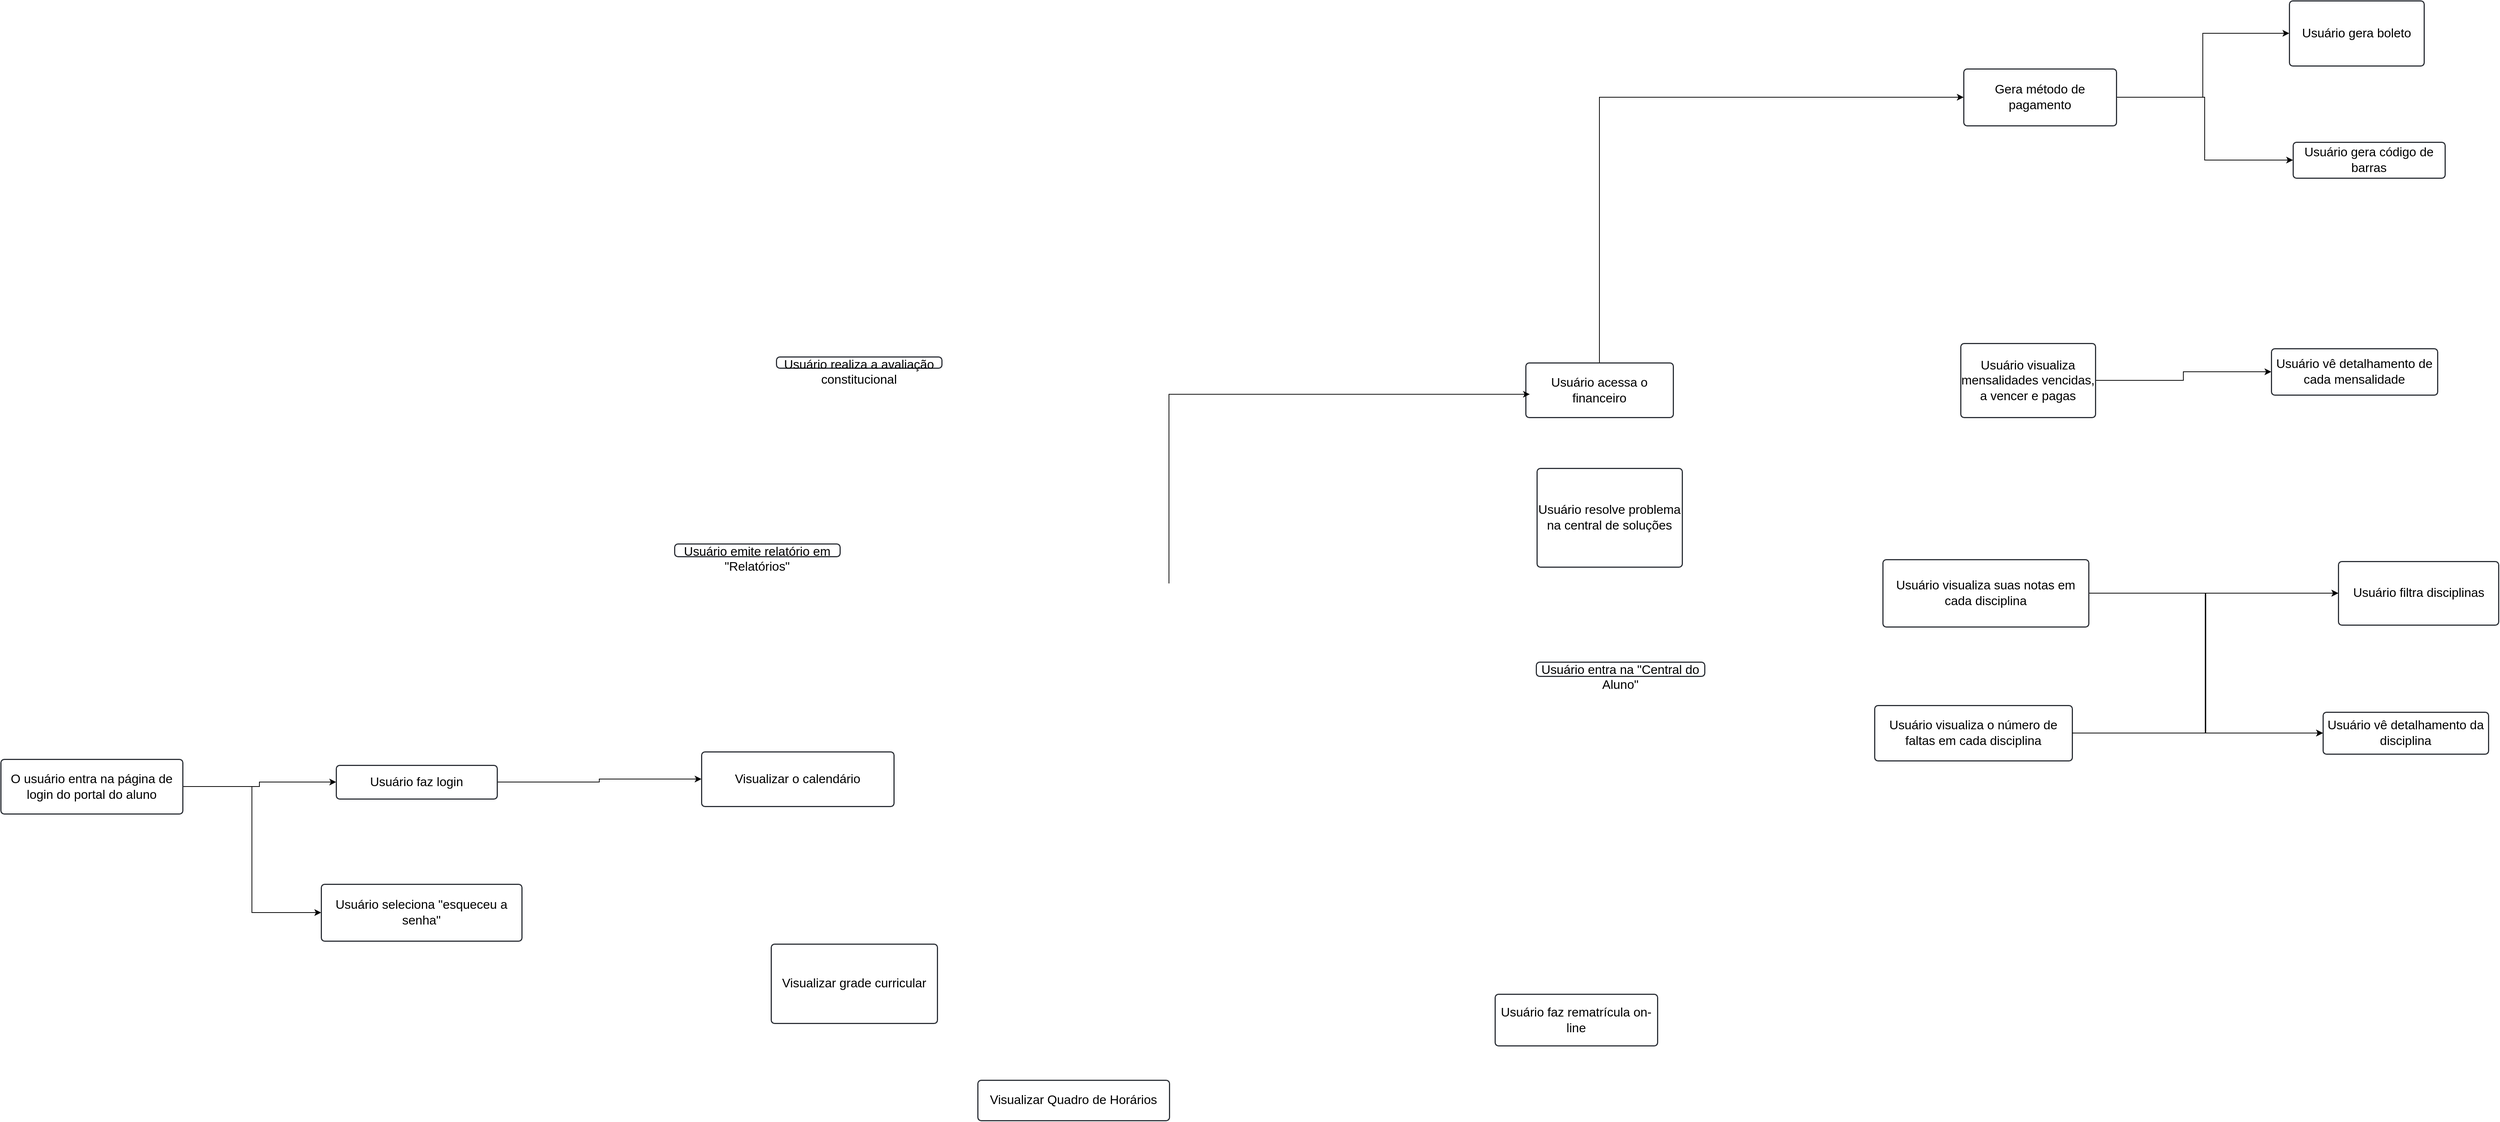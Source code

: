 <mxfile version="24.7.17">
  <diagram id="C5RBs43oDa-KdzZeNtuy" name="Page-1">
    <mxGraphModel dx="1973" dy="2339" grid="1" gridSize="10" guides="1" tooltips="1" connect="1" arrows="1" fold="1" page="1" pageScale="1" pageWidth="827" pageHeight="1169" math="0" shadow="0">
      <root>
        <mxCell id="WIyWlLk6GJQsqaUBKTNV-0" />
        <mxCell id="WIyWlLk6GJQsqaUBKTNV-1" parent="WIyWlLk6GJQsqaUBKTNV-0" />
        <mxCell id="rUnFUxkot40c6fo-Xuhl-10" value="" style="html=1;overflow=block;blockSpacing=1;whiteSpace=wrap;ellipse;container=1;pointerEvents=0;collapsible=0;recursiveResize=0;fontSize=13;spacing=0;strokeColor=#unset;fillOpacity=0;rounded=1;absoluteArcSize=1;arcSize=9;fillColor=#000000;strokeWidth=NaN;lucidId=Y.~frDhy4yKe;" vertex="1" parent="WIyWlLk6GJQsqaUBKTNV-1">
          <mxGeometry x="1080" y="-67" width="314" height="140" as="geometry" />
        </mxCell>
        <mxCell id="rUnFUxkot40c6fo-Xuhl-11" value="" style="html=1;overflow=block;blockSpacing=1;whiteSpace=wrap;ellipse;container=1;pointerEvents=0;collapsible=0;recursiveResize=0;fontSize=13;spacing=0;strokeColor=#unset;fillOpacity=0;rounded=1;absoluteArcSize=1;arcSize=9;fillColor=#000000;strokeWidth=NaN;lucidId=Q~~ft_3wy2R-;" vertex="1" parent="WIyWlLk6GJQsqaUBKTNV-1">
          <mxGeometry x="1530" y="-60" width="284" height="103" as="geometry" />
        </mxCell>
        <mxCell id="rUnFUxkot40c6fo-Xuhl-12" value="" style="html=1;overflow=block;blockSpacing=1;whiteSpace=wrap;ellipse;container=1;pointerEvents=0;collapsible=0;recursiveResize=0;fontSize=13;spacing=0;strokeColor=#unset;fillOpacity=0;rounded=1;absoluteArcSize=1;arcSize=9;fillColor=#000000;strokeWidth=NaN;lucidId=Eaag7vFq_rkK;" vertex="1" parent="WIyWlLk6GJQsqaUBKTNV-1">
          <mxGeometry x="1500" y="75" width="358" height="141" as="geometry" />
        </mxCell>
        <mxCell id="rUnFUxkot40c6fo-Xuhl-13" value="" style="html=1;overflow=block;blockSpacing=1;whiteSpace=wrap;ellipse;container=1;pointerEvents=0;collapsible=0;recursiveResize=0;fontSize=13;spacing=0;strokeColor=#unset;fillOpacity=0;rounded=1;absoluteArcSize=1;arcSize=9;fillColor=#000000;strokeWidth=NaN;lucidId=mcageydQGY9z;" vertex="1" parent="WIyWlLk6GJQsqaUBKTNV-1">
          <mxGeometry x="2010" y="-105" width="343" height="142" as="geometry" />
        </mxCell>
        <mxCell id="rUnFUxkot40c6fo-Xuhl-14" value="" style="html=1;overflow=block;blockSpacing=1;whiteSpace=wrap;ellipse;container=1;pointerEvents=0;collapsible=0;recursiveResize=0;fontSize=13;spacing=0;strokeColor=#unset;fillOpacity=0;rounded=1;absoluteArcSize=1;arcSize=9;fillColor=#000000;strokeWidth=NaN;lucidId=ddagG1QzPClm;" vertex="1" parent="WIyWlLk6GJQsqaUBKTNV-1">
          <mxGeometry x="2115" y="154" width="296" height="133" as="geometry" />
        </mxCell>
        <mxCell id="rUnFUxkot40c6fo-Xuhl-15" value="" style="html=1;overflow=block;blockSpacing=1;whiteSpace=wrap;ellipse;container=1;pointerEvents=0;collapsible=0;recursiveResize=0;fontSize=13;spacing=0;strokeColor=#unset;fillOpacity=0;rounded=1;absoluteArcSize=1;arcSize=9;fillColor=#000000;strokeWidth=NaN;lucidId=NdagpB1rLRM-;" vertex="1" parent="WIyWlLk6GJQsqaUBKTNV-1">
          <mxGeometry x="2385" y="336" width="341" height="143" as="geometry" />
        </mxCell>
        <mxCell id="rUnFUxkot40c6fo-Xuhl-16" value="" style="html=1;overflow=block;blockSpacing=1;whiteSpace=wrap;ellipse;container=1;pointerEvents=0;collapsible=0;recursiveResize=0;fontSize=13;spacing=0;strokeColor=#unset;fillOpacity=0;rounded=1;absoluteArcSize=1;arcSize=9;fillColor=#000000;strokeWidth=NaN;lucidId=jeagK1TZLon7;" vertex="1" parent="WIyWlLk6GJQsqaUBKTNV-1">
          <mxGeometry x="3090" y="214" width="289" height="143" as="geometry" />
        </mxCell>
        <mxCell id="rUnFUxkot40c6fo-Xuhl-17" value="" style="html=1;overflow=block;blockSpacing=1;whiteSpace=wrap;ellipse;container=1;pointerEvents=0;collapsible=0;recursiveResize=0;fontSize=13;spacing=0;strokeColor=#unset;fillOpacity=0;rounded=1;absoluteArcSize=1;arcSize=9;fillColor=#000000;strokeWidth=NaN;lucidId=YeagIgFy~XO2;" vertex="1" parent="WIyWlLk6GJQsqaUBKTNV-1">
          <mxGeometry x="3592" y="-151" width="352" height="153" as="geometry" />
        </mxCell>
        <mxCell id="rUnFUxkot40c6fo-Xuhl-38" value="Usuário visualiza o número de faltas em cada disciplina" style="html=1;overflow=block;blockSpacing=1;whiteSpace=wrap;fontSize=16.7;spacing=0;strokeColor=#282c33;strokeOpacity=100;fillOpacity=100;rounded=1;absoluteArcSize=1;arcSize=9;fillColor=#ffffff;strokeWidth=1.5;lucidId=Zeag9wcReGp1;" vertex="1" parent="rUnFUxkot40c6fo-Xuhl-17">
          <mxGeometry x="28" y="46" width="264" height="74" as="geometry" />
        </mxCell>
        <mxCell id="rUnFUxkot40c6fo-Xuhl-18" value="" style="html=1;overflow=block;blockSpacing=1;whiteSpace=wrap;ellipse;container=1;pointerEvents=0;collapsible=0;recursiveResize=0;fontSize=13;spacing=0;strokeColor=#unset;fillOpacity=0;rounded=1;absoluteArcSize=1;arcSize=9;fillColor=#000000;strokeWidth=NaN;lucidId=RfagXSF.b_IG;" vertex="1" parent="WIyWlLk6GJQsqaUBKTNV-1">
          <mxGeometry x="3585" y="-373" width="367" height="172" as="geometry" />
        </mxCell>
        <mxCell id="rUnFUxkot40c6fo-Xuhl-19" value="" style="html=1;overflow=block;blockSpacing=1;whiteSpace=wrap;ellipse;container=1;pointerEvents=0;collapsible=0;recursiveResize=0;fontSize=13;spacing=0;strokeColor=#unset;fillOpacity=0;rounded=1;absoluteArcSize=1;arcSize=9;fillColor=#000000;strokeWidth=NaN;lucidId=-nagajI_LvL3;" vertex="1" parent="WIyWlLk6GJQsqaUBKTNV-1">
          <mxGeometry x="3131" y="-443" width="270" height="122" as="geometry" />
        </mxCell>
        <mxCell id="rUnFUxkot40c6fo-Xuhl-20" value="" style="html=1;overflow=block;blockSpacing=1;whiteSpace=wrap;ellipse;container=1;pointerEvents=0;collapsible=0;recursiveResize=0;fontSize=13;spacing=0;strokeColor=#unset;fillOpacity=0;rounded=1;absoluteArcSize=1;arcSize=9;fillColor=#000000;strokeWidth=NaN;lucidId=WpagX4FR4gD3;" vertex="1" parent="WIyWlLk6GJQsqaUBKTNV-1">
          <mxGeometry x="3121" y="-608" width="263" height="102" as="geometry" />
        </mxCell>
        <mxCell id="rUnFUxkot40c6fo-Xuhl-21" value="" style="html=1;overflow=block;blockSpacing=1;whiteSpace=wrap;ellipse;container=1;pointerEvents=0;collapsible=0;recursiveResize=0;fontSize=13;spacing=0;strokeColor=#unset;fillOpacity=0;rounded=1;absoluteArcSize=1;arcSize=9;fillColor=#000000;strokeWidth=NaN;lucidId=PqagYd1Hs4T0;" vertex="1" parent="WIyWlLk6GJQsqaUBKTNV-1">
          <mxGeometry x="2116" y="-615" width="294" height="116" as="geometry" />
        </mxCell>
        <mxCell id="rUnFUxkot40c6fo-Xuhl-22" value="" style="html=1;overflow=block;blockSpacing=1;whiteSpace=wrap;ellipse;container=1;pointerEvents=0;collapsible=0;recursiveResize=0;fontSize=13;spacing=0;strokeColor=#unset;fillOpacity=0;rounded=1;absoluteArcSize=1;arcSize=9;fillColor=#000000;strokeWidth=NaN;lucidId=uragK32LG8al;" vertex="1" parent="WIyWlLk6GJQsqaUBKTNV-1">
          <mxGeometry x="1980" y="-375" width="294" height="133" as="geometry" />
        </mxCell>
        <mxCell id="rUnFUxkot40c6fo-Xuhl-23" value="" style="html=1;overflow=block;blockSpacing=1;whiteSpace=wrap;ellipse;container=1;pointerEvents=0;collapsible=0;recursiveResize=0;fontSize=13;spacing=0;strokeColor=#unset;fillOpacity=0;rounded=1;absoluteArcSize=1;arcSize=9;fillColor=#000000;strokeWidth=NaN;lucidId=~MagYrt4~OjG;" vertex="1" parent="WIyWlLk6GJQsqaUBKTNV-1">
          <mxGeometry x="4144" y="-1095" width="240" height="109" as="geometry" />
        </mxCell>
        <mxCell id="rUnFUxkot40c6fo-Xuhl-24" value="" style="html=1;overflow=block;blockSpacing=1;whiteSpace=wrap;ellipse;container=1;pointerEvents=0;collapsible=0;recursiveResize=0;fontSize=13;spacing=0;strokeColor=#unset;fillOpacity=0;rounded=1;absoluteArcSize=1;arcSize=9;fillColor=#000000;strokeWidth=NaN;lucidId=FNagKLXwvpPt;" vertex="1" parent="WIyWlLk6GJQsqaUBKTNV-1">
          <mxGeometry x="4144" y="-891" width="271" height="91" as="geometry" />
        </mxCell>
        <mxCell id="rUnFUxkot40c6fo-Xuhl-25" value="" style="html=1;overflow=block;blockSpacing=1;whiteSpace=wrap;ellipse;container=1;pointerEvents=0;collapsible=0;recursiveResize=0;fontSize=13;spacing=0;strokeColor=#unset;fillOpacity=0;rounded=1;absoluteArcSize=1;arcSize=9;fillColor=#000000;strokeWidth=NaN;lucidId=ROag3yyd6gWR;" vertex="1" parent="WIyWlLk6GJQsqaUBKTNV-1">
          <mxGeometry x="3705" y="-625" width="240" height="122" as="geometry" />
        </mxCell>
        <mxCell id="rUnFUxkot40c6fo-Xuhl-26" value="" style="html=1;overflow=block;blockSpacing=1;whiteSpace=wrap;ellipse;container=1;pointerEvents=0;collapsible=0;recursiveResize=0;fontSize=13;spacing=0;strokeColor=#unset;fillOpacity=0;rounded=1;absoluteArcSize=1;arcSize=9;fillColor=#000000;strokeWidth=NaN;lucidId=_PagpBcSsMX9;" vertex="1" parent="WIyWlLk6GJQsqaUBKTNV-1">
          <mxGeometry x="3705" y="-1016" width="272" height="137" as="geometry" />
        </mxCell>
        <mxCell id="rUnFUxkot40c6fo-Xuhl-27" value="" style="html=1;overflow=block;blockSpacing=1;whiteSpace=wrap;ellipse;container=1;pointerEvents=0;collapsible=0;recursiveResize=0;fontSize=13;spacing=0;strokeColor=#unset;fillOpacity=0;rounded=1;absoluteArcSize=1;arcSize=9;fillColor=#000000;strokeWidth=NaN;lucidId=KSagWHLwqx-Q;" vertex="1" parent="WIyWlLk6GJQsqaUBKTNV-1">
          <mxGeometry x="4099" y="-630" width="296" height="132" as="geometry" />
        </mxCell>
        <mxCell id="rUnFUxkot40c6fo-Xuhl-28" value="" style="html=1;overflow=block;blockSpacing=1;whiteSpace=wrap;ellipse;container=1;pointerEvents=0;collapsible=0;recursiveResize=0;fontSize=13;spacing=0;strokeColor=#unset;fillOpacity=0;rounded=1;absoluteArcSize=1;arcSize=9;fillColor=#000000;strokeWidth=NaN;lucidId=V_agjKaJFIL0;" vertex="1" parent="WIyWlLk6GJQsqaUBKTNV-1">
          <mxGeometry x="4204" y="-328" width="285" height="122" as="geometry" />
        </mxCell>
        <mxCell id="rUnFUxkot40c6fo-Xuhl-62" value="Usuário filtra disciplinas" style="html=1;overflow=block;blockSpacing=1;whiteSpace=wrap;fontSize=16.7;spacing=0;strokeColor=#282c33;strokeOpacity=100;fillOpacity=100;rounded=1;absoluteArcSize=1;arcSize=9;fillColor=#ffffff;strokeWidth=1.5;lucidId=X_agms8F3l3b;" vertex="1" parent="rUnFUxkot40c6fo-Xuhl-28">
          <mxGeometry x="35.5" y="30.5" width="214" height="85" as="geometry" />
        </mxCell>
        <mxCell id="rUnFUxkot40c6fo-Xuhl-29" value="" style="html=1;overflow=block;blockSpacing=1;whiteSpace=wrap;ellipse;container=1;pointerEvents=0;collapsible=0;recursiveResize=0;fontSize=13;spacing=0;strokeColor=#unset;fillOpacity=0;rounded=1;absoluteArcSize=1;arcSize=9;fillColor=#000000;strokeWidth=NaN;lucidId=S.agqyD3YTH9;" vertex="1" parent="WIyWlLk6GJQsqaUBKTNV-1">
          <mxGeometry x="4179" y="-159" width="295" height="146" as="geometry" />
        </mxCell>
        <mxCell id="rUnFUxkot40c6fo-Xuhl-30" value="" style="html=1;overflow=block;blockSpacing=1;whiteSpace=wrap;ellipse;container=1;pointerEvents=0;collapsible=0;recursiveResize=0;fontSize=13;spacing=0;strokeColor=#unset;fillOpacity=0;rounded=1;absoluteArcSize=1;arcSize=9;fillColor=#000000;strokeWidth=NaN;lucidId=fabg-TmvuDj1;" vertex="1" parent="WIyWlLk6GJQsqaUBKTNV-1">
          <mxGeometry x="3131" y="-232" width="300" height="152" as="geometry" />
        </mxCell>
        <mxCell id="rUnFUxkot40c6fo-Xuhl-74" style="edgeStyle=orthogonalEdgeStyle;rounded=0;orthogonalLoop=1;jettySize=auto;html=1;exitX=1;exitY=0.5;exitDx=0;exitDy=0;entryX=0;entryY=0.5;entryDx=0;entryDy=0;" edge="1" parent="WIyWlLk6GJQsqaUBKTNV-1" source="rUnFUxkot40c6fo-Xuhl-31" target="rUnFUxkot40c6fo-Xuhl-32">
          <mxGeometry relative="1" as="geometry" />
        </mxCell>
        <mxCell id="rUnFUxkot40c6fo-Xuhl-76" style="edgeStyle=orthogonalEdgeStyle;rounded=0;orthogonalLoop=1;jettySize=auto;html=1;exitX=1;exitY=0.5;exitDx=0;exitDy=0;entryX=0;entryY=0.5;entryDx=0;entryDy=0;" edge="1" parent="WIyWlLk6GJQsqaUBKTNV-1" source="rUnFUxkot40c6fo-Xuhl-31" target="rUnFUxkot40c6fo-Xuhl-33">
          <mxGeometry relative="1" as="geometry" />
        </mxCell>
        <mxCell id="rUnFUxkot40c6fo-Xuhl-31" value="O usuário entra na página de login do portal do aluno" style="html=1;overflow=block;blockSpacing=1;whiteSpace=wrap;fontSize=16.7;spacing=0;strokeColor=#282c33;strokeOpacity=100;fillOpacity=100;rounded=1;absoluteArcSize=1;arcSize=9;fillColor=#ffffff;strokeWidth=1.5;lucidId=Z.~flUUPtOPQ;" vertex="1" parent="WIyWlLk6GJQsqaUBKTNV-1">
          <mxGeometry x="1117" y="-33" width="243" height="73" as="geometry" />
        </mxCell>
        <mxCell id="rUnFUxkot40c6fo-Xuhl-77" style="edgeStyle=orthogonalEdgeStyle;rounded=0;orthogonalLoop=1;jettySize=auto;html=1;exitX=1;exitY=0.5;exitDx=0;exitDy=0;" edge="1" parent="WIyWlLk6GJQsqaUBKTNV-1" source="rUnFUxkot40c6fo-Xuhl-32" target="rUnFUxkot40c6fo-Xuhl-34">
          <mxGeometry relative="1" as="geometry" />
        </mxCell>
        <mxCell id="rUnFUxkot40c6fo-Xuhl-32" value="Usuário faz login" style="html=1;overflow=block;blockSpacing=1;whiteSpace=wrap;fontSize=16.7;spacing=0;strokeColor=#282c33;strokeOpacity=100;fillOpacity=100;rounded=1;absoluteArcSize=1;arcSize=9;fillColor=#ffffff;strokeWidth=1.5;lucidId=R~~fp7Px24~a;" vertex="1" parent="WIyWlLk6GJQsqaUBKTNV-1">
          <mxGeometry x="1565" y="-25" width="215" height="45" as="geometry" />
        </mxCell>
        <mxCell id="rUnFUxkot40c6fo-Xuhl-33" value="Usuário seleciona &quot;esqueceu a senha&quot;" style="html=1;overflow=block;blockSpacing=1;whiteSpace=wrap;fontSize=16.7;spacing=0;strokeColor=#282c33;strokeOpacity=100;fillOpacity=100;rounded=1;absoluteArcSize=1;arcSize=9;fillColor=#ffffff;strokeWidth=1.5;lucidId=Gaag.V0q0CBY;" vertex="1" parent="WIyWlLk6GJQsqaUBKTNV-1">
          <mxGeometry x="1545" y="134" width="268" height="76" as="geometry" />
        </mxCell>
        <mxCell id="rUnFUxkot40c6fo-Xuhl-34" value="Visualizar o calendário" style="html=1;overflow=block;blockSpacing=1;whiteSpace=wrap;fontSize=16.7;spacing=0;strokeColor=#282c33;strokeOpacity=100;fillOpacity=100;rounded=1;absoluteArcSize=1;arcSize=9;fillColor=#ffffff;strokeWidth=1.5;lucidId=ncag5nSuH~FQ;" vertex="1" parent="WIyWlLk6GJQsqaUBKTNV-1">
          <mxGeometry x="2053" y="-43" width="257" height="73" as="geometry" />
        </mxCell>
        <mxCell id="rUnFUxkot40c6fo-Xuhl-35" value="Visualizar grade curricular" style="html=1;overflow=block;blockSpacing=1;whiteSpace=wrap;fontSize=16.7;spacing=0;strokeColor=#282c33;strokeOpacity=100;fillOpacity=100;rounded=1;absoluteArcSize=1;arcSize=9;fillColor=#ffffff;strokeWidth=1.5;lucidId=edagFw2vyw.m;" vertex="1" parent="WIyWlLk6GJQsqaUBKTNV-1">
          <mxGeometry x="2146" y="214" width="222" height="106" as="geometry" />
        </mxCell>
        <mxCell id="rUnFUxkot40c6fo-Xuhl-36" value="Visualizar Quadro de Horários" style="html=1;overflow=block;blockSpacing=1;whiteSpace=wrap;fontSize=16.7;spacing=0;strokeColor=#282c33;strokeOpacity=100;fillOpacity=100;rounded=1;absoluteArcSize=1;arcSize=9;fillColor=#ffffff;strokeWidth=1.5;lucidId=OdageunkFL4_;" vertex="1" parent="WIyWlLk6GJQsqaUBKTNV-1">
          <mxGeometry x="2422" y="396" width="256" height="54" as="geometry" />
        </mxCell>
        <mxCell id="rUnFUxkot40c6fo-Xuhl-37" value="Usuário faz rematrícula on-line" style="html=1;overflow=block;blockSpacing=1;whiteSpace=wrap;fontSize=16.7;spacing=0;strokeColor=#282c33;strokeOpacity=100;fillOpacity=100;rounded=1;absoluteArcSize=1;arcSize=9;fillColor=#ffffff;strokeWidth=1.5;lucidId=keagAF9mJs9q;" vertex="1" parent="WIyWlLk6GJQsqaUBKTNV-1">
          <mxGeometry x="3113" y="281" width="217" height="69" as="geometry" />
        </mxCell>
        <mxCell id="rUnFUxkot40c6fo-Xuhl-86" style="edgeStyle=orthogonalEdgeStyle;rounded=0;orthogonalLoop=1;jettySize=auto;html=1;exitX=1;exitY=0.5;exitDx=0;exitDy=0;entryX=0;entryY=0.5;entryDx=0;entryDy=0;" edge="1" parent="WIyWlLk6GJQsqaUBKTNV-1" source="rUnFUxkot40c6fo-Xuhl-38" target="rUnFUxkot40c6fo-Xuhl-63">
          <mxGeometry relative="1" as="geometry" />
        </mxCell>
        <mxCell id="rUnFUxkot40c6fo-Xuhl-88" style="edgeStyle=orthogonalEdgeStyle;rounded=0;orthogonalLoop=1;jettySize=auto;html=1;exitX=1;exitY=0.5;exitDx=0;exitDy=0;entryX=0;entryY=0.5;entryDx=0;entryDy=0;" edge="1" parent="WIyWlLk6GJQsqaUBKTNV-1" source="rUnFUxkot40c6fo-Xuhl-39" target="rUnFUxkot40c6fo-Xuhl-62">
          <mxGeometry relative="1" as="geometry" />
        </mxCell>
        <mxCell id="rUnFUxkot40c6fo-Xuhl-89" style="edgeStyle=orthogonalEdgeStyle;rounded=0;orthogonalLoop=1;jettySize=auto;html=1;exitX=1;exitY=0.5;exitDx=0;exitDy=0;entryX=0;entryY=0.5;entryDx=0;entryDy=0;" edge="1" parent="WIyWlLk6GJQsqaUBKTNV-1" source="rUnFUxkot40c6fo-Xuhl-39" target="rUnFUxkot40c6fo-Xuhl-63">
          <mxGeometry relative="1" as="geometry" />
        </mxCell>
        <mxCell id="rUnFUxkot40c6fo-Xuhl-39" value="Usuário visualiza suas notas em cada disciplina" style="html=1;overflow=block;blockSpacing=1;whiteSpace=wrap;fontSize=16.7;spacing=0;strokeColor=#282c33;strokeOpacity=100;fillOpacity=100;rounded=1;absoluteArcSize=1;arcSize=9;fillColor=#ffffff;strokeWidth=1.5;lucidId=TfagR_.VnuLy;" vertex="1" parent="WIyWlLk6GJQsqaUBKTNV-1">
          <mxGeometry x="3631" y="-300" width="275" height="90" as="geometry" />
        </mxCell>
        <mxCell id="rUnFUxkot40c6fo-Xuhl-43" value="Usuário resolve problema na central de soluções" style="html=1;overflow=block;blockSpacing=1;whiteSpace=wrap;fontSize=16.7;spacing=0;strokeColor=#282c33;strokeOpacity=100;fillOpacity=100;rounded=1;absoluteArcSize=1;arcSize=9;fillColor=#ffffff;strokeWidth=1.5;lucidId=aoag3U4Fi8WB;" vertex="1" parent="WIyWlLk6GJQsqaUBKTNV-1">
          <mxGeometry x="3169" y="-422" width="194" height="132" as="geometry" />
        </mxCell>
        <mxCell id="rUnFUxkot40c6fo-Xuhl-79" style="edgeStyle=orthogonalEdgeStyle;rounded=0;orthogonalLoop=1;jettySize=auto;html=1;exitX=0.5;exitY=0;exitDx=0;exitDy=0;entryX=0;entryY=0.5;entryDx=0;entryDy=0;" edge="1" parent="WIyWlLk6GJQsqaUBKTNV-1" source="rUnFUxkot40c6fo-Xuhl-44" target="rUnFUxkot40c6fo-Xuhl-55">
          <mxGeometry relative="1" as="geometry" />
        </mxCell>
        <mxCell id="rUnFUxkot40c6fo-Xuhl-44" value="Usuário acessa o financeiro" style="html=1;overflow=block;blockSpacing=1;whiteSpace=wrap;fontSize=16.7;spacing=0;strokeColor=#282c33;strokeOpacity=100;fillOpacity=100;rounded=1;absoluteArcSize=1;arcSize=9;fillColor=#ffffff;strokeWidth=1.5;lucidId=XpagvJWb4Kwn;" vertex="1" parent="WIyWlLk6GJQsqaUBKTNV-1">
          <mxGeometry x="3154" y="-563" width="197" height="73" as="geometry" />
        </mxCell>
        <mxCell id="rUnFUxkot40c6fo-Xuhl-45" value="Usuário realiza a avaliação constitucional" style="html=1;overflow=block;blockSpacing=1;whiteSpace=wrap;fontSize=16.7;spacing=0;strokeColor=#282c33;strokeOpacity=100;fillOpacity=100;rounded=1;absoluteArcSize=1;arcSize=9;fillColor=#ffffff;strokeWidth=1.5;lucidId=QqagB81cPDgH;" vertex="1" parent="WIyWlLk6GJQsqaUBKTNV-1">
          <mxGeometry x="2153" y="-571" width="221" height="15" as="geometry" />
        </mxCell>
        <mxCell id="rUnFUxkot40c6fo-Xuhl-46" value="Usuário emite relatório em &quot;Relatórios&quot;" style="html=1;overflow=block;blockSpacing=1;whiteSpace=wrap;fontSize=16.7;spacing=0;strokeColor=#282c33;strokeOpacity=100;fillOpacity=100;rounded=1;absoluteArcSize=1;arcSize=9;fillColor=#ffffff;strokeWidth=1.5;lucidId=wragig0bG9mm;" vertex="1" parent="WIyWlLk6GJQsqaUBKTNV-1">
          <mxGeometry x="2017" y="-321" width="221" height="17" as="geometry" />
        </mxCell>
        <mxCell id="rUnFUxkot40c6fo-Xuhl-78" style="edgeStyle=orthogonalEdgeStyle;rounded=0;orthogonalLoop=1;jettySize=auto;html=1;entryX=0;entryY=1;entryDx=0;entryDy=0;" edge="1" parent="WIyWlLk6GJQsqaUBKTNV-1" source="rUnFUxkot40c6fo-Xuhl-47" target="rUnFUxkot40c6fo-Xuhl-20">
          <mxGeometry relative="1" as="geometry">
            <Array as="points">
              <mxPoint x="2678" y="-521" />
            </Array>
          </mxGeometry>
        </mxCell>
        <mxCell id="rUnFUxkot40c6fo-Xuhl-47" value="" style="html=1;overflow=block;blockSpacing=1;whiteSpace=wrap;shape=image;fontSize=13;spacing=3.8;strokeColor=none;strokeOpacity=100;strokeWidth=0;image=https://images.lucid.app/images/fc248193-4248-4368-8458-c6787289c99e/content;imageAspect=0;lucidId=vtag-zUSx_gt;" vertex="1" parent="WIyWlLk6GJQsqaUBKTNV-1">
          <mxGeometry x="2565" y="-268" width="225" height="225" as="geometry" />
        </mxCell>
        <mxCell id="rUnFUxkot40c6fo-Xuhl-52" value="Usuário gera boleto" style="html=1;overflow=block;blockSpacing=1;whiteSpace=wrap;fontSize=16.7;spacing=0;strokeColor=#282c33;strokeOpacity=100;fillOpacity=100;rounded=1;absoluteArcSize=1;arcSize=9;fillColor=#ffffff;strokeWidth=1.5;lucidId=aNagrbmweS1.;" vertex="1" parent="WIyWlLk6GJQsqaUBKTNV-1">
          <mxGeometry x="4174" y="-1047" width="180" height="87" as="geometry" />
        </mxCell>
        <mxCell id="rUnFUxkot40c6fo-Xuhl-53" value="Usuário gera código de barras" style="html=1;overflow=block;blockSpacing=1;whiteSpace=wrap;fontSize=16.7;spacing=0;strokeColor=#282c33;strokeOpacity=100;fillOpacity=100;rounded=1;absoluteArcSize=1;arcSize=9;fillColor=#ffffff;strokeWidth=1.5;lucidId=GNagwMuWGmXu;" vertex="1" parent="WIyWlLk6GJQsqaUBKTNV-1">
          <mxGeometry x="4179" y="-858" width="203" height="48" as="geometry" />
        </mxCell>
        <mxCell id="rUnFUxkot40c6fo-Xuhl-82" style="edgeStyle=orthogonalEdgeStyle;rounded=0;orthogonalLoop=1;jettySize=auto;html=1;exitX=1;exitY=0.5;exitDx=0;exitDy=0;entryX=0;entryY=0.5;entryDx=0;entryDy=0;" edge="1" parent="WIyWlLk6GJQsqaUBKTNV-1" source="rUnFUxkot40c6fo-Xuhl-54" target="rUnFUxkot40c6fo-Xuhl-60">
          <mxGeometry relative="1" as="geometry" />
        </mxCell>
        <mxCell id="rUnFUxkot40c6fo-Xuhl-54" value="Usuário visualiza mensalidades vencidas, a vencer e pagas" style="html=1;overflow=block;blockSpacing=1;whiteSpace=wrap;fontSize=16.7;spacing=0;strokeColor=#282c33;strokeOpacity=100;fillOpacity=100;rounded=1;absoluteArcSize=1;arcSize=9;fillColor=#ffffff;strokeWidth=1.5;lucidId=TOagGhvxD3LM;" vertex="1" parent="WIyWlLk6GJQsqaUBKTNV-1">
          <mxGeometry x="3735" y="-589" width="180" height="99" as="geometry" />
        </mxCell>
        <mxCell id="rUnFUxkot40c6fo-Xuhl-80" style="edgeStyle=orthogonalEdgeStyle;rounded=0;orthogonalLoop=1;jettySize=auto;html=1;exitX=1;exitY=0.5;exitDx=0;exitDy=0;entryX=0;entryY=0.5;entryDx=0;entryDy=0;" edge="1" parent="WIyWlLk6GJQsqaUBKTNV-1" source="rUnFUxkot40c6fo-Xuhl-55" target="rUnFUxkot40c6fo-Xuhl-52">
          <mxGeometry relative="1" as="geometry" />
        </mxCell>
        <mxCell id="rUnFUxkot40c6fo-Xuhl-81" style="edgeStyle=orthogonalEdgeStyle;rounded=0;orthogonalLoop=1;jettySize=auto;html=1;exitX=1;exitY=0.5;exitDx=0;exitDy=0;entryX=0;entryY=0.5;entryDx=0;entryDy=0;" edge="1" parent="WIyWlLk6GJQsqaUBKTNV-1" source="rUnFUxkot40c6fo-Xuhl-55" target="rUnFUxkot40c6fo-Xuhl-53">
          <mxGeometry relative="1" as="geometry" />
        </mxCell>
        <mxCell id="rUnFUxkot40c6fo-Xuhl-55" value="Gera método de pagamento" style="html=1;overflow=block;blockSpacing=1;whiteSpace=wrap;fontSize=16.7;spacing=0;strokeColor=#282c33;strokeOpacity=100;fillOpacity=100;rounded=1;absoluteArcSize=1;arcSize=9;fillColor=#ffffff;strokeWidth=1.5;lucidId=~Pag1-Fd03f6;" vertex="1" parent="WIyWlLk6GJQsqaUBKTNV-1">
          <mxGeometry x="3739" y="-956" width="204" height="76" as="geometry" />
        </mxCell>
        <mxCell id="rUnFUxkot40c6fo-Xuhl-60" value="Usuário vê detalhamento de cada mensalidade" style="html=1;overflow=block;blockSpacing=1;whiteSpace=wrap;fontSize=16.7;spacing=0;strokeColor=#282c33;strokeOpacity=100;fillOpacity=100;rounded=1;absoluteArcSize=1;arcSize=9;fillColor=#ffffff;strokeWidth=1.5;lucidId=LSagF-fGWhoS;" vertex="1" parent="WIyWlLk6GJQsqaUBKTNV-1">
          <mxGeometry x="4150" y="-582" width="222" height="62" as="geometry" />
        </mxCell>
        <mxCell id="rUnFUxkot40c6fo-Xuhl-63" value="Usuário vê detalhamento da disciplina" style="html=1;overflow=block;blockSpacing=1;whiteSpace=wrap;fontSize=16.7;spacing=0;strokeColor=#282c33;strokeOpacity=100;fillOpacity=100;rounded=1;absoluteArcSize=1;arcSize=9;fillColor=#ffffff;strokeWidth=1.5;lucidId=V.agT9hImhcR;" vertex="1" parent="WIyWlLk6GJQsqaUBKTNV-1">
          <mxGeometry x="4219" y="-96" width="221" height="56" as="geometry" />
        </mxCell>
        <mxCell id="rUnFUxkot40c6fo-Xuhl-64" value="Usuário entra na &quot;Central do Aluno&quot;" style="html=1;overflow=block;blockSpacing=1;whiteSpace=wrap;fontSize=16.7;spacing=0;strokeColor=#282c33;strokeOpacity=100;fillOpacity=100;rounded=1;absoluteArcSize=1;arcSize=9;fillColor=#ffffff;strokeWidth=1.5;lucidId=iabgqO2KLxVr;" vertex="1" parent="WIyWlLk6GJQsqaUBKTNV-1">
          <mxGeometry x="3168" y="-163" width="225" height="19" as="geometry" />
        </mxCell>
        <mxCell id="rUnFUxkot40c6fo-Xuhl-90" style="edgeStyle=orthogonalEdgeStyle;rounded=0;orthogonalLoop=1;jettySize=auto;html=1;exitX=1;exitY=0.5;exitDx=0;exitDy=0;entryX=0;entryY=0.5;entryDx=0;entryDy=0;" edge="1" parent="WIyWlLk6GJQsqaUBKTNV-1" source="rUnFUxkot40c6fo-Xuhl-38" target="rUnFUxkot40c6fo-Xuhl-62">
          <mxGeometry relative="1" as="geometry" />
        </mxCell>
      </root>
    </mxGraphModel>
  </diagram>
</mxfile>
